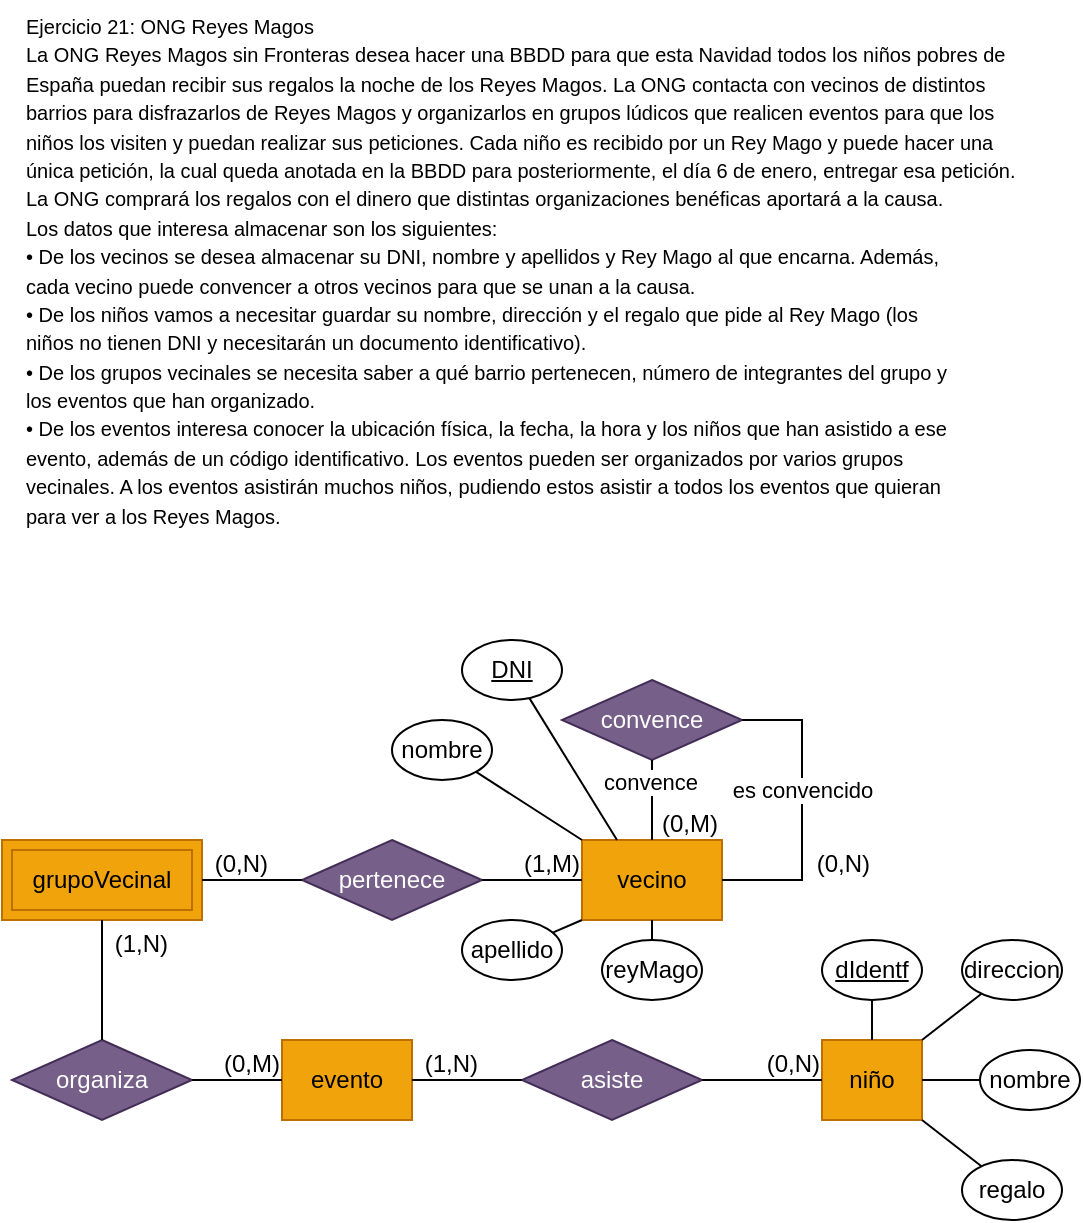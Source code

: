 <mxfile version="27.0.9">
  <diagram name="Página-1" id="Sn1TEQllzEWpVTdLZFcz">
    <mxGraphModel dx="1823" dy="1865" grid="1" gridSize="10" guides="1" tooltips="1" connect="1" arrows="1" fold="1" page="1" pageScale="1" pageWidth="827" pageHeight="1169" math="0" shadow="0">
      <root>
        <mxCell id="0" />
        <mxCell id="1" parent="0" />
        <mxCell id="cQfOXBQvP_YIcbiITlws-1" value="&lt;div&gt;&lt;span style=&quot;font-size: 10px;&quot;&gt;Ejercicio 21: ONG Reyes Magos&lt;/span&gt;&lt;/div&gt;&lt;div&gt;&lt;span style=&quot;font-size: 10px;&quot;&gt;La ONG Reyes Magos sin Fronteras desea hacer una BBDD para que esta Navidad todos los niños pobres de&lt;/span&gt;&lt;/div&gt;&lt;div&gt;&lt;span style=&quot;font-size: 10px;&quot;&gt;España puedan recibir sus regalos la noche de los Reyes Magos. La ONG contacta con vecinos de distintos&lt;/span&gt;&lt;/div&gt;&lt;div&gt;&lt;span style=&quot;font-size: 10px;&quot;&gt;barrios para disfrazarlos de Reyes Magos y organizarlos en grupos lúdicos que realicen eventos para que los&lt;/span&gt;&lt;/div&gt;&lt;div&gt;&lt;span style=&quot;font-size: 10px;&quot;&gt;niños los visiten y puedan realizar sus peticiones. Cada niño es recibido por un Rey Mago y puede hacer una&lt;/span&gt;&lt;/div&gt;&lt;div&gt;&lt;span style=&quot;font-size: 10px;&quot;&gt;única petición, la cual queda anotada en la BBDD para posteriormente, el día 6 de enero, entregar esa petición.&lt;/span&gt;&lt;/div&gt;&lt;div&gt;&lt;span style=&quot;font-size: 10px;&quot;&gt;La ONG comprará los regalos con el dinero que distintas organizaciones benéficas aportará a la causa.&lt;/span&gt;&lt;/div&gt;&lt;div&gt;&lt;span style=&quot;font-size: 10px;&quot;&gt;Los datos que interesa almacenar son los siguientes:&lt;/span&gt;&lt;/div&gt;&lt;div&gt;&lt;span style=&quot;font-size: 10px;&quot;&gt;• De los vecinos se desea almacenar su DNI, nombre y apellidos y Rey Mago al que encarna. Además,&lt;/span&gt;&lt;/div&gt;&lt;div&gt;&lt;span style=&quot;font-size: 10px;&quot;&gt;cada vecino puede convencer a otros vecinos para que se unan a la causa.&lt;/span&gt;&lt;/div&gt;&lt;div&gt;&lt;span style=&quot;font-size: 10px;&quot;&gt;• De los niños vamos a necesitar guardar su nombre, dirección y el regalo que pide al Rey Mago (los&lt;/span&gt;&lt;/div&gt;&lt;div&gt;&lt;span style=&quot;font-size: 10px;&quot;&gt;niños no tienen DNI y necesitarán un documento identificativo).&lt;/span&gt;&lt;/div&gt;&lt;div&gt;&lt;span style=&quot;font-size: 10px;&quot;&gt;• De los grupos vecinales se necesita saber a qué barrio pertenecen, número de integrantes del grupo y&lt;/span&gt;&lt;/div&gt;&lt;div&gt;&lt;span style=&quot;font-size: 10px;&quot;&gt;los eventos que han organizado.&lt;/span&gt;&lt;/div&gt;&lt;div&gt;&lt;span style=&quot;font-size: 10px;&quot;&gt;• De los eventos interesa conocer la ubicación física, la fecha, la hora y los niños que han asistido a ese&lt;/span&gt;&lt;/div&gt;&lt;div&gt;&lt;span style=&quot;font-size: 10px;&quot;&gt;evento, además de un código identificativo. Los eventos pueden ser organizados por varios grupos&lt;/span&gt;&lt;/div&gt;&lt;div&gt;&lt;span style=&quot;font-size: 10px;&quot;&gt;vecinales. A los eventos asistirán muchos niños, pudiendo estos asistir a todos los eventos que quieran&lt;/span&gt;&lt;/div&gt;&lt;div&gt;&lt;span style=&quot;font-size: 10px;&quot;&gt;para ver a los Reyes Magos.&lt;/span&gt;&lt;/div&gt;" style="text;html=1;align=left;verticalAlign=middle;resizable=0;points=[];autosize=1;" vertex="1" parent="1">
          <mxGeometry x="-90" y="-300" width="520" height="270" as="geometry" />
        </mxCell>
        <mxCell id="cQfOXBQvP_YIcbiITlws-5" value="vecino" style="whiteSpace=wrap;html=1;align=center;fillColor=#f0a30a;strokeColor=#BD7000;fontColor=#000000;" vertex="1" parent="1">
          <mxGeometry x="190" y="120" width="70" height="40" as="geometry" />
        </mxCell>
        <mxCell id="cQfOXBQvP_YIcbiITlws-6" value="niño" style="whiteSpace=wrap;html=1;align=center;fillColor=#f0a30a;strokeColor=#BD7000;fontColor=#000000;" vertex="1" parent="1">
          <mxGeometry x="310" y="220" width="50" height="40" as="geometry" />
        </mxCell>
        <mxCell id="cQfOXBQvP_YIcbiITlws-7" value="grupoVecinal" style="whiteSpace=wrap;html=1;align=center;fillColor=#f0a30a;strokeColor=#BD7000;fontColor=#000000;shape=ext;margin=3;double=1;" vertex="1" parent="1">
          <mxGeometry x="-100" y="120" width="100" height="40" as="geometry" />
        </mxCell>
        <mxCell id="cQfOXBQvP_YIcbiITlws-8" value="evento" style="whiteSpace=wrap;html=1;align=center;fillColor=#f0a30a;strokeColor=#BD7000;fontColor=#000000;" vertex="1" parent="1">
          <mxGeometry x="40" y="220" width="65" height="40" as="geometry" />
        </mxCell>
        <mxCell id="cQfOXBQvP_YIcbiITlws-9" value="pertenece" style="shape=rhombus;perimeter=rhombusPerimeter;whiteSpace=wrap;html=1;align=center;fillColor=#76608a;fontColor=#ffffff;strokeColor=#432D57;" vertex="1" parent="1">
          <mxGeometry x="50" y="120" width="90" height="40" as="geometry" />
        </mxCell>
        <mxCell id="cQfOXBQvP_YIcbiITlws-10" value="" style="endArrow=none;html=1;rounded=0;exitX=0;exitY=0.5;exitDx=0;exitDy=0;entryX=1;entryY=0.5;entryDx=0;entryDy=0;" edge="1" source="cQfOXBQvP_YIcbiITlws-9" parent="1" target="cQfOXBQvP_YIcbiITlws-7">
          <mxGeometry relative="1" as="geometry">
            <mxPoint x="67" y="110" as="sourcePoint" />
            <mxPoint x="20" y="140" as="targetPoint" />
          </mxGeometry>
        </mxCell>
        <mxCell id="cQfOXBQvP_YIcbiITlws-11" value="(0,N)" style="resizable=0;html=1;whiteSpace=wrap;align=right;verticalAlign=bottom;" connectable="0" vertex="1" parent="cQfOXBQvP_YIcbiITlws-10">
          <mxGeometry x="1" relative="1" as="geometry">
            <mxPoint x="34" as="offset" />
          </mxGeometry>
        </mxCell>
        <mxCell id="cQfOXBQvP_YIcbiITlws-12" value="" style="endArrow=none;html=1;rounded=0;exitX=1;exitY=0.5;exitDx=0;exitDy=0;entryX=0;entryY=0.5;entryDx=0;entryDy=0;" edge="1" source="cQfOXBQvP_YIcbiITlws-9" parent="1" target="cQfOXBQvP_YIcbiITlws-5">
          <mxGeometry relative="1" as="geometry">
            <mxPoint x="67" y="110" as="sourcePoint" />
            <mxPoint x="240" y="140" as="targetPoint" />
          </mxGeometry>
        </mxCell>
        <mxCell id="cQfOXBQvP_YIcbiITlws-13" value="(1,M)" style="resizable=0;html=1;whiteSpace=wrap;align=right;verticalAlign=bottom;" connectable="0" vertex="1" parent="cQfOXBQvP_YIcbiITlws-12">
          <mxGeometry x="1" relative="1" as="geometry">
            <mxPoint as="offset" />
          </mxGeometry>
        </mxCell>
        <mxCell id="cQfOXBQvP_YIcbiITlws-14" value="organiza" style="shape=rhombus;perimeter=rhombusPerimeter;whiteSpace=wrap;html=1;align=center;fillColor=#76608a;fontColor=#ffffff;strokeColor=#432D57;" vertex="1" parent="1">
          <mxGeometry x="-95" y="220" width="90" height="40" as="geometry" />
        </mxCell>
        <mxCell id="cQfOXBQvP_YIcbiITlws-15" value="" style="endArrow=none;html=1;rounded=0;exitX=0.5;exitY=0;exitDx=0;exitDy=0;entryX=0.5;entryY=1;entryDx=0;entryDy=0;" edge="1" source="cQfOXBQvP_YIcbiITlws-14" parent="1" target="cQfOXBQvP_YIcbiITlws-7">
          <mxGeometry relative="1" as="geometry">
            <mxPoint x="-33" y="210" as="sourcePoint" />
            <mxPoint x="-80" y="240" as="targetPoint" />
          </mxGeometry>
        </mxCell>
        <mxCell id="cQfOXBQvP_YIcbiITlws-16" value="(1,N)" style="resizable=0;html=1;whiteSpace=wrap;align=right;verticalAlign=bottom;" connectable="0" vertex="1" parent="cQfOXBQvP_YIcbiITlws-15">
          <mxGeometry x="1" relative="1" as="geometry">
            <mxPoint x="34" y="20" as="offset" />
          </mxGeometry>
        </mxCell>
        <mxCell id="cQfOXBQvP_YIcbiITlws-17" value="" style="endArrow=none;html=1;rounded=0;exitX=1;exitY=0.5;exitDx=0;exitDy=0;entryX=0;entryY=0.5;entryDx=0;entryDy=0;" edge="1" source="cQfOXBQvP_YIcbiITlws-14" parent="1" target="cQfOXBQvP_YIcbiITlws-8">
          <mxGeometry relative="1" as="geometry">
            <mxPoint x="-33" y="210" as="sourcePoint" />
            <mxPoint x="140" y="240" as="targetPoint" />
          </mxGeometry>
        </mxCell>
        <mxCell id="cQfOXBQvP_YIcbiITlws-18" value="(0,M)" style="resizable=0;html=1;whiteSpace=wrap;align=right;verticalAlign=bottom;" connectable="0" vertex="1" parent="cQfOXBQvP_YIcbiITlws-17">
          <mxGeometry x="1" relative="1" as="geometry">
            <mxPoint as="offset" />
          </mxGeometry>
        </mxCell>
        <mxCell id="cQfOXBQvP_YIcbiITlws-19" value="convence" style="shape=rhombus;perimeter=rhombusPerimeter;whiteSpace=wrap;html=1;align=center;fillColor=#76608a;fontColor=#ffffff;strokeColor=#432D57;" vertex="1" parent="1">
          <mxGeometry x="180" y="40" width="90" height="40" as="geometry" />
        </mxCell>
        <mxCell id="cQfOXBQvP_YIcbiITlws-20" value="" style="endArrow=none;html=1;rounded=0;exitX=0.5;exitY=1;exitDx=0;exitDy=0;entryX=0.5;entryY=0;entryDx=0;entryDy=0;" edge="1" source="cQfOXBQvP_YIcbiITlws-19" parent="1" target="cQfOXBQvP_YIcbiITlws-5">
          <mxGeometry relative="1" as="geometry">
            <mxPoint x="237" y="60" as="sourcePoint" />
            <mxPoint x="190" y="90" as="targetPoint" />
          </mxGeometry>
        </mxCell>
        <mxCell id="cQfOXBQvP_YIcbiITlws-21" value="(0,M)" style="resizable=0;html=1;whiteSpace=wrap;align=right;verticalAlign=bottom;" connectable="0" vertex="1" parent="cQfOXBQvP_YIcbiITlws-20">
          <mxGeometry x="1" relative="1" as="geometry">
            <mxPoint x="34" as="offset" />
          </mxGeometry>
        </mxCell>
        <mxCell id="cQfOXBQvP_YIcbiITlws-29" value="convence" style="edgeLabel;html=1;align=center;verticalAlign=middle;resizable=0;points=[];" vertex="1" connectable="0" parent="cQfOXBQvP_YIcbiITlws-20">
          <mxGeometry x="0.167" y="-1" relative="1" as="geometry">
            <mxPoint y="-13" as="offset" />
          </mxGeometry>
        </mxCell>
        <mxCell id="cQfOXBQvP_YIcbiITlws-22" value="" style="endArrow=none;html=1;rounded=0;exitX=1;exitY=0.5;exitDx=0;exitDy=0;entryX=1;entryY=0.5;entryDx=0;entryDy=0;" edge="1" source="cQfOXBQvP_YIcbiITlws-19" parent="1" target="cQfOXBQvP_YIcbiITlws-5">
          <mxGeometry relative="1" as="geometry">
            <mxPoint x="237" y="60" as="sourcePoint" />
            <mxPoint x="330" y="60" as="targetPoint" />
            <Array as="points">
              <mxPoint x="300" y="60" />
              <mxPoint x="300" y="140" />
            </Array>
          </mxGeometry>
        </mxCell>
        <mxCell id="cQfOXBQvP_YIcbiITlws-23" value="(0,N)" style="resizable=0;html=1;whiteSpace=wrap;align=right;verticalAlign=bottom;" connectable="0" vertex="1" parent="cQfOXBQvP_YIcbiITlws-22">
          <mxGeometry x="1" relative="1" as="geometry">
            <mxPoint x="75" as="offset" />
          </mxGeometry>
        </mxCell>
        <mxCell id="cQfOXBQvP_YIcbiITlws-30" value="es convencido" style="edgeLabel;html=1;align=center;verticalAlign=middle;resizable=0;points=[];" vertex="1" connectable="0" parent="cQfOXBQvP_YIcbiITlws-22">
          <mxGeometry x="-0.133" relative="1" as="geometry">
            <mxPoint as="offset" />
          </mxGeometry>
        </mxCell>
        <mxCell id="cQfOXBQvP_YIcbiITlws-24" value="asiste" style="shape=rhombus;perimeter=rhombusPerimeter;whiteSpace=wrap;html=1;align=center;fillColor=#76608a;fontColor=#ffffff;strokeColor=#432D57;" vertex="1" parent="1">
          <mxGeometry x="160" y="220" width="90" height="40" as="geometry" />
        </mxCell>
        <mxCell id="cQfOXBQvP_YIcbiITlws-25" value="" style="endArrow=none;html=1;rounded=0;exitX=0;exitY=0.5;exitDx=0;exitDy=0;entryX=1;entryY=0.5;entryDx=0;entryDy=0;" edge="1" source="cQfOXBQvP_YIcbiITlws-24" parent="1" target="cQfOXBQvP_YIcbiITlws-8">
          <mxGeometry relative="1" as="geometry">
            <mxPoint x="167" y="190" as="sourcePoint" />
            <mxPoint x="120" y="220" as="targetPoint" />
          </mxGeometry>
        </mxCell>
        <mxCell id="cQfOXBQvP_YIcbiITlws-26" value="(1,N)" style="resizable=0;html=1;whiteSpace=wrap;align=right;verticalAlign=bottom;" connectable="0" vertex="1" parent="cQfOXBQvP_YIcbiITlws-25">
          <mxGeometry x="1" relative="1" as="geometry">
            <mxPoint x="34" as="offset" />
          </mxGeometry>
        </mxCell>
        <mxCell id="cQfOXBQvP_YIcbiITlws-27" value="" style="endArrow=none;html=1;rounded=0;exitX=1;exitY=0.5;exitDx=0;exitDy=0;entryX=0;entryY=0.5;entryDx=0;entryDy=0;" edge="1" source="cQfOXBQvP_YIcbiITlws-24" parent="1" target="cQfOXBQvP_YIcbiITlws-6">
          <mxGeometry relative="1" as="geometry">
            <mxPoint x="167" y="190" as="sourcePoint" />
            <mxPoint x="340" y="220" as="targetPoint" />
          </mxGeometry>
        </mxCell>
        <mxCell id="cQfOXBQvP_YIcbiITlws-28" value="(0,N)" style="resizable=0;html=1;whiteSpace=wrap;align=right;verticalAlign=bottom;" connectable="0" vertex="1" parent="cQfOXBQvP_YIcbiITlws-27">
          <mxGeometry x="1" relative="1" as="geometry">
            <mxPoint as="offset" />
          </mxGeometry>
        </mxCell>
        <mxCell id="cQfOXBQvP_YIcbiITlws-49" value="" style="endArrow=none;html=1;rounded=0;exitX=0.25;exitY=0;exitDx=0;exitDy=0;" edge="1" target="cQfOXBQvP_YIcbiITlws-50" parent="1" source="cQfOXBQvP_YIcbiITlws-5">
          <mxGeometry relative="1" as="geometry">
            <mxPoint x="75" y="15" as="sourcePoint" />
            <mxPoint x="135" y="15" as="targetPoint" />
          </mxGeometry>
        </mxCell>
        <mxCell id="cQfOXBQvP_YIcbiITlws-50" value="&lt;u&gt;DNI&lt;/u&gt;" style="ellipse;whiteSpace=wrap;html=1;align=center;" vertex="1" parent="1">
          <mxGeometry x="130" y="20" width="50" height="30" as="geometry" />
        </mxCell>
        <mxCell id="cQfOXBQvP_YIcbiITlws-51" value="" style="endArrow=none;html=1;rounded=0;exitX=0;exitY=0;exitDx=0;exitDy=0;" edge="1" target="cQfOXBQvP_YIcbiITlws-52" parent="1" source="cQfOXBQvP_YIcbiITlws-5">
          <mxGeometry relative="1" as="geometry">
            <mxPoint x="60" y="75" as="sourcePoint" />
            <mxPoint x="120" y="75" as="targetPoint" />
          </mxGeometry>
        </mxCell>
        <mxCell id="cQfOXBQvP_YIcbiITlws-52" value="nombre" style="ellipse;whiteSpace=wrap;html=1;align=center;" vertex="1" parent="1">
          <mxGeometry x="95" y="60" width="50" height="30" as="geometry" />
        </mxCell>
        <mxCell id="cQfOXBQvP_YIcbiITlws-53" value="" style="endArrow=none;html=1;rounded=0;exitX=0;exitY=1;exitDx=0;exitDy=0;" edge="1" target="cQfOXBQvP_YIcbiITlws-54" parent="1" source="cQfOXBQvP_YIcbiITlws-5">
          <mxGeometry relative="1" as="geometry">
            <mxPoint x="350" y="55" as="sourcePoint" />
            <mxPoint x="410" y="55" as="targetPoint" />
          </mxGeometry>
        </mxCell>
        <mxCell id="cQfOXBQvP_YIcbiITlws-54" value="apellido" style="ellipse;whiteSpace=wrap;html=1;align=center;" vertex="1" parent="1">
          <mxGeometry x="130" y="160" width="50" height="30" as="geometry" />
        </mxCell>
        <mxCell id="cQfOXBQvP_YIcbiITlws-55" value="" style="endArrow=none;html=1;rounded=0;exitX=0.5;exitY=1;exitDx=0;exitDy=0;" edge="1" target="cQfOXBQvP_YIcbiITlws-56" parent="1" source="cQfOXBQvP_YIcbiITlws-5">
          <mxGeometry relative="1" as="geometry">
            <mxPoint x="200" y="185" as="sourcePoint" />
            <mxPoint x="260" y="185" as="targetPoint" />
          </mxGeometry>
        </mxCell>
        <mxCell id="cQfOXBQvP_YIcbiITlws-56" value="reyMago" style="ellipse;whiteSpace=wrap;html=1;align=center;" vertex="1" parent="1">
          <mxGeometry x="200" y="170" width="50" height="30" as="geometry" />
        </mxCell>
        <mxCell id="cQfOXBQvP_YIcbiITlws-57" value="" style="endArrow=none;html=1;rounded=0;exitX=0.5;exitY=0;exitDx=0;exitDy=0;" edge="1" target="cQfOXBQvP_YIcbiITlws-58" parent="1" source="cQfOXBQvP_YIcbiITlws-6">
          <mxGeometry relative="1" as="geometry">
            <mxPoint x="320" y="185" as="sourcePoint" />
            <mxPoint x="380" y="185" as="targetPoint" />
          </mxGeometry>
        </mxCell>
        <mxCell id="cQfOXBQvP_YIcbiITlws-58" value="&lt;u&gt;dIdentf&lt;/u&gt;" style="ellipse;whiteSpace=wrap;html=1;align=center;" vertex="1" parent="1">
          <mxGeometry x="310" y="170" width="50" height="30" as="geometry" />
        </mxCell>
        <mxCell id="cQfOXBQvP_YIcbiITlws-59" value="" style="endArrow=none;html=1;rounded=0;exitX=1;exitY=0.5;exitDx=0;exitDy=0;" edge="1" target="cQfOXBQvP_YIcbiITlws-60" parent="1" source="cQfOXBQvP_YIcbiITlws-6">
          <mxGeometry relative="1" as="geometry">
            <mxPoint x="380" y="235" as="sourcePoint" />
            <mxPoint x="440" y="235" as="targetPoint" />
          </mxGeometry>
        </mxCell>
        <mxCell id="cQfOXBQvP_YIcbiITlws-60" value="nombre" style="ellipse;whiteSpace=wrap;html=1;align=center;" vertex="1" parent="1">
          <mxGeometry x="389" y="225" width="50" height="30" as="geometry" />
        </mxCell>
        <mxCell id="cQfOXBQvP_YIcbiITlws-61" value="" style="endArrow=none;html=1;rounded=0;exitX=1;exitY=0;exitDx=0;exitDy=0;" edge="1" target="cQfOXBQvP_YIcbiITlws-62" parent="1" source="cQfOXBQvP_YIcbiITlws-6">
          <mxGeometry relative="1" as="geometry">
            <mxPoint x="360" y="165" as="sourcePoint" />
            <mxPoint x="420" y="165" as="targetPoint" />
          </mxGeometry>
        </mxCell>
        <mxCell id="cQfOXBQvP_YIcbiITlws-62" value="direccion" style="ellipse;whiteSpace=wrap;html=1;align=center;" vertex="1" parent="1">
          <mxGeometry x="380" y="170" width="50" height="30" as="geometry" />
        </mxCell>
        <mxCell id="cQfOXBQvP_YIcbiITlws-63" value="" style="endArrow=none;html=1;rounded=0;exitX=1;exitY=1;exitDx=0;exitDy=0;" edge="1" target="cQfOXBQvP_YIcbiITlws-64" parent="1" source="cQfOXBQvP_YIcbiITlws-6">
          <mxGeometry relative="1" as="geometry">
            <mxPoint x="363" y="295" as="sourcePoint" />
            <mxPoint x="423" y="295" as="targetPoint" />
          </mxGeometry>
        </mxCell>
        <mxCell id="cQfOXBQvP_YIcbiITlws-64" value="regalo" style="ellipse;whiteSpace=wrap;html=1;align=center;" vertex="1" parent="1">
          <mxGeometry x="380" y="280" width="50" height="30" as="geometry" />
        </mxCell>
      </root>
    </mxGraphModel>
  </diagram>
</mxfile>
